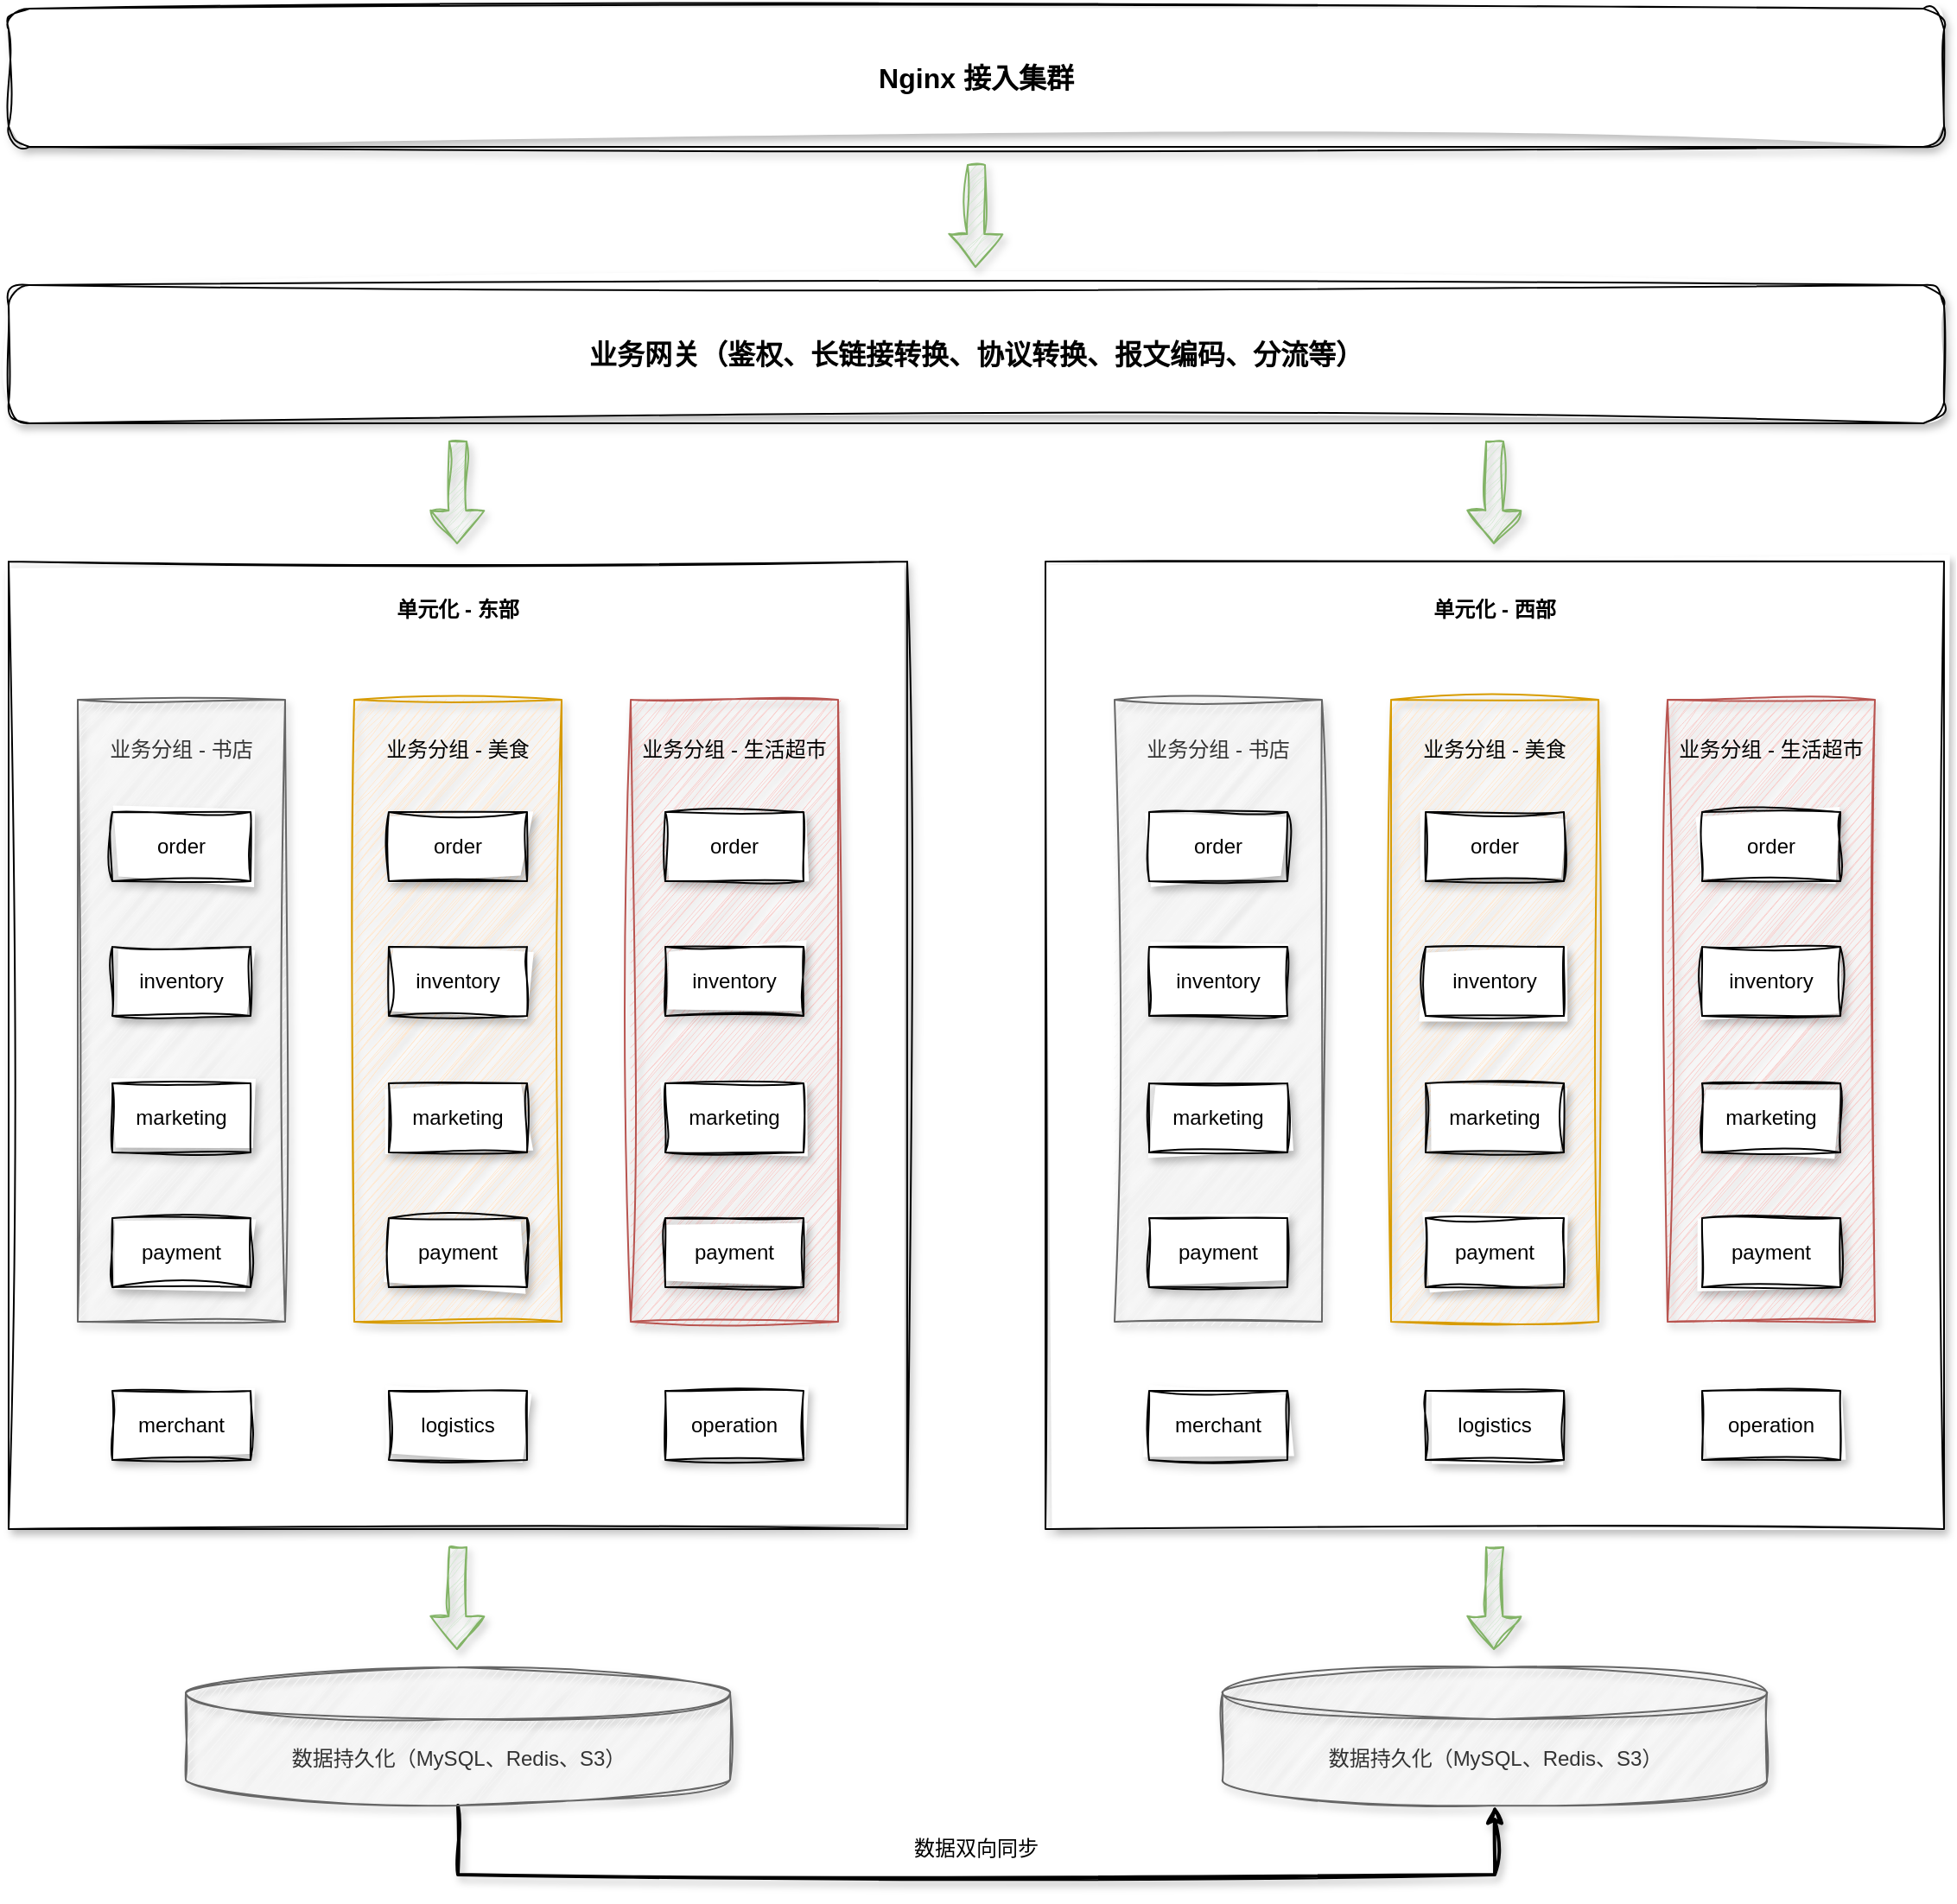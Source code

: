 <mxfile version="21.3.8" type="github">
  <diagram name="第 1 页" id="0wyQip5AG9XkoKfpY7_L">
    <mxGraphModel dx="2607" dy="1505" grid="1" gridSize="10" guides="1" tooltips="1" connect="1" arrows="1" fold="1" page="1" pageScale="1" pageWidth="827" pageHeight="1169" math="0" shadow="0">
      <root>
        <mxCell id="0" />
        <mxCell id="1" parent="0" />
        <mxCell id="F6DLIAPsIgunCA8W94Jn-1" value="&lt;b&gt;&lt;font style=&quot;font-size: 16px;&quot;&gt;Nginx 接入集群&lt;/font&gt;&lt;/b&gt;" style="rounded=1;whiteSpace=wrap;html=1;sketch=1;curveFitting=1;jiggle=2;shadow=1;" parent="1" vertex="1">
          <mxGeometry x="80" y="80" width="1120" height="80" as="geometry" />
        </mxCell>
        <mxCell id="F6DLIAPsIgunCA8W94Jn-2" value="&lt;b&gt;单元化 - 东部&lt;br&gt;&lt;br&gt;&lt;br&gt;&lt;br&gt;&lt;br&gt;&lt;br&gt;&lt;br&gt;&lt;br&gt;&lt;br&gt;&lt;br&gt;&lt;br&gt;&lt;br&gt;&lt;br&gt;&lt;br&gt;&lt;br&gt;&lt;br&gt;&lt;br&gt;&lt;br&gt;&lt;br&gt;&lt;br&gt;&lt;br&gt;&lt;br&gt;&lt;br&gt;&lt;br&gt;&lt;br&gt;&lt;br&gt;&lt;br&gt;&lt;br&gt;&lt;br&gt;&lt;br&gt;&lt;br&gt;&lt;br&gt;&lt;br&gt;&lt;br&gt;&lt;br&gt;&lt;br&gt;&lt;/b&gt;" style="rounded=0;whiteSpace=wrap;html=1;sketch=1;curveFitting=1;jiggle=2;shadow=1;" parent="1" vertex="1">
          <mxGeometry x="80" y="400" width="520" height="560" as="geometry" />
        </mxCell>
        <mxCell id="F6DLIAPsIgunCA8W94Jn-4" value="业务分组 - 书店&lt;br&gt;&lt;br&gt;&lt;br&gt;&lt;br&gt;&lt;br&gt;&lt;br&gt;&lt;br&gt;&lt;br&gt;&lt;br&gt;&lt;br&gt;&lt;br&gt;&lt;br&gt;&lt;br&gt;&lt;br&gt;&lt;br&gt;&lt;br&gt;&lt;br&gt;&lt;br&gt;&lt;br&gt;&lt;br&gt;&lt;br&gt;&lt;br&gt;" style="rounded=0;whiteSpace=wrap;html=1;fillColor=#f5f5f5;fontColor=#333333;strokeColor=#666666;sketch=1;curveFitting=1;jiggle=2;shadow=1;" parent="1" vertex="1">
          <mxGeometry x="120" y="480" width="120" height="360" as="geometry" />
        </mxCell>
        <mxCell id="F6DLIAPsIgunCA8W94Jn-10" value="order" style="rounded=0;whiteSpace=wrap;html=1;sketch=1;curveFitting=1;jiggle=2;shadow=1;" parent="1" vertex="1">
          <mxGeometry x="140" y="545" width="80" height="40" as="geometry" />
        </mxCell>
        <mxCell id="F6DLIAPsIgunCA8W94Jn-11" value="inventory" style="rounded=0;whiteSpace=wrap;html=1;sketch=1;curveFitting=1;jiggle=2;shadow=1;" parent="1" vertex="1">
          <mxGeometry x="140" y="623" width="80" height="40" as="geometry" />
        </mxCell>
        <mxCell id="F6DLIAPsIgunCA8W94Jn-12" value="marketing" style="rounded=0;whiteSpace=wrap;html=1;sketch=1;curveFitting=1;jiggle=2;shadow=1;" parent="1" vertex="1">
          <mxGeometry x="140" y="702" width="80" height="40" as="geometry" />
        </mxCell>
        <mxCell id="F6DLIAPsIgunCA8W94Jn-13" value="payment" style="rounded=0;whiteSpace=wrap;html=1;sketch=1;curveFitting=1;jiggle=2;shadow=1;" parent="1" vertex="1">
          <mxGeometry x="140" y="780" width="80" height="40" as="geometry" />
        </mxCell>
        <mxCell id="F6DLIAPsIgunCA8W94Jn-14" value="业务分组 - 美食&lt;br&gt;&lt;br&gt;&lt;br&gt;&lt;br&gt;&lt;br&gt;&lt;br&gt;&lt;br&gt;&lt;br&gt;&lt;br&gt;&lt;br&gt;&lt;br&gt;&lt;br&gt;&lt;br&gt;&lt;br&gt;&lt;br&gt;&lt;br&gt;&lt;br&gt;&lt;br&gt;&lt;br&gt;&lt;br&gt;&lt;br&gt;&lt;br&gt;" style="rounded=0;whiteSpace=wrap;html=1;fillColor=#ffe6cc;strokeColor=#d79b00;sketch=1;curveFitting=1;jiggle=2;shadow=1;" parent="1" vertex="1">
          <mxGeometry x="280" y="480" width="120" height="360" as="geometry" />
        </mxCell>
        <mxCell id="F6DLIAPsIgunCA8W94Jn-15" value="order" style="rounded=0;whiteSpace=wrap;html=1;sketch=1;curveFitting=1;jiggle=2;shadow=1;" parent="1" vertex="1">
          <mxGeometry x="300" y="545" width="80" height="40" as="geometry" />
        </mxCell>
        <mxCell id="F6DLIAPsIgunCA8W94Jn-16" value="inventory" style="rounded=0;whiteSpace=wrap;html=1;sketch=1;curveFitting=1;jiggle=2;shadow=1;" parent="1" vertex="1">
          <mxGeometry x="300" y="623" width="80" height="40" as="geometry" />
        </mxCell>
        <mxCell id="F6DLIAPsIgunCA8W94Jn-17" value="marketing" style="rounded=0;whiteSpace=wrap;html=1;sketch=1;curveFitting=1;jiggle=2;shadow=1;" parent="1" vertex="1">
          <mxGeometry x="300" y="702" width="80" height="40" as="geometry" />
        </mxCell>
        <mxCell id="F6DLIAPsIgunCA8W94Jn-18" value="payment" style="rounded=0;whiteSpace=wrap;html=1;sketch=1;curveFitting=1;jiggle=2;shadow=1;" parent="1" vertex="1">
          <mxGeometry x="300" y="780" width="80" height="40" as="geometry" />
        </mxCell>
        <mxCell id="F6DLIAPsIgunCA8W94Jn-19" value="业务分组 - 生活超市&lt;br&gt;&lt;br&gt;&lt;br&gt;&lt;br&gt;&lt;br&gt;&lt;br&gt;&lt;br&gt;&lt;br&gt;&lt;br&gt;&lt;br&gt;&lt;br&gt;&lt;br&gt;&lt;br&gt;&lt;br&gt;&lt;br&gt;&lt;br&gt;&lt;br&gt;&lt;br&gt;&lt;br&gt;&lt;br&gt;&lt;br&gt;&lt;br&gt;" style="rounded=0;whiteSpace=wrap;html=1;fillColor=#f8cecc;strokeColor=#b85450;sketch=1;curveFitting=1;jiggle=2;shadow=1;" parent="1" vertex="1">
          <mxGeometry x="440" y="480" width="120" height="360" as="geometry" />
        </mxCell>
        <mxCell id="F6DLIAPsIgunCA8W94Jn-20" value="order" style="rounded=0;whiteSpace=wrap;html=1;sketch=1;curveFitting=1;jiggle=2;shadow=1;" parent="1" vertex="1">
          <mxGeometry x="460" y="545" width="80" height="40" as="geometry" />
        </mxCell>
        <mxCell id="F6DLIAPsIgunCA8W94Jn-21" value="inventory" style="rounded=0;whiteSpace=wrap;html=1;sketch=1;curveFitting=1;jiggle=2;shadow=1;" parent="1" vertex="1">
          <mxGeometry x="460" y="623" width="80" height="40" as="geometry" />
        </mxCell>
        <mxCell id="F6DLIAPsIgunCA8W94Jn-22" value="marketing" style="rounded=0;whiteSpace=wrap;html=1;sketch=1;curveFitting=1;jiggle=2;shadow=1;" parent="1" vertex="1">
          <mxGeometry x="460" y="702" width="80" height="40" as="geometry" />
        </mxCell>
        <mxCell id="F6DLIAPsIgunCA8W94Jn-23" value="payment" style="rounded=0;whiteSpace=wrap;html=1;sketch=1;curveFitting=1;jiggle=2;shadow=1;" parent="1" vertex="1">
          <mxGeometry x="460" y="780" width="80" height="40" as="geometry" />
        </mxCell>
        <mxCell id="F6DLIAPsIgunCA8W94Jn-24" value="merchant" style="rounded=0;whiteSpace=wrap;html=1;sketch=1;curveFitting=1;jiggle=2;shadow=1;" parent="1" vertex="1">
          <mxGeometry x="140" y="880" width="80" height="40" as="geometry" />
        </mxCell>
        <mxCell id="F6DLIAPsIgunCA8W94Jn-25" value="logistics" style="rounded=0;whiteSpace=wrap;html=1;sketch=1;curveFitting=1;jiggle=2;shadow=1;" parent="1" vertex="1">
          <mxGeometry x="300" y="880" width="80" height="40" as="geometry" />
        </mxCell>
        <mxCell id="F6DLIAPsIgunCA8W94Jn-26" value="operation" style="rounded=0;whiteSpace=wrap;html=1;sketch=1;curveFitting=1;jiggle=2;shadow=1;" parent="1" vertex="1">
          <mxGeometry x="460" y="880" width="80" height="40" as="geometry" />
        </mxCell>
        <mxCell id="F6DLIAPsIgunCA8W94Jn-51" style="edgeStyle=orthogonalEdgeStyle;rounded=0;orthogonalLoop=1;jettySize=auto;html=1;entryX=0.5;entryY=1;entryDx=0;entryDy=0;entryPerimeter=0;strokeWidth=2;sketch=1;curveFitting=1;jiggle=2;shadow=1;" parent="1" source="F6DLIAPsIgunCA8W94Jn-27" target="F6DLIAPsIgunCA8W94Jn-50" edge="1">
          <mxGeometry relative="1" as="geometry">
            <Array as="points">
              <mxPoint x="340" y="1160" />
              <mxPoint x="940" y="1160" />
            </Array>
          </mxGeometry>
        </mxCell>
        <mxCell id="F6DLIAPsIgunCA8W94Jn-27" value="数据持久化（MySQL、Redis、S3）" style="shape=cylinder3;whiteSpace=wrap;html=1;boundedLbl=1;backgroundOutline=1;size=15;sketch=1;curveFitting=1;jiggle=2;shadow=1;fillColor=#f5f5f5;fontColor=#333333;strokeColor=#666666;" parent="1" vertex="1">
          <mxGeometry x="182.5" y="1040" width="315" height="80" as="geometry" />
        </mxCell>
        <mxCell id="F6DLIAPsIgunCA8W94Jn-28" value="&lt;b&gt;单元化 - 西部&lt;br&gt;&lt;br&gt;&lt;br&gt;&lt;br&gt;&lt;br&gt;&lt;br&gt;&lt;br&gt;&lt;br&gt;&lt;br&gt;&lt;br&gt;&lt;br&gt;&lt;br&gt;&lt;br&gt;&lt;br&gt;&lt;br&gt;&lt;br&gt;&lt;br&gt;&lt;br&gt;&lt;br&gt;&lt;br&gt;&lt;br&gt;&lt;br&gt;&lt;br&gt;&lt;br&gt;&lt;br&gt;&lt;br&gt;&lt;br&gt;&lt;br&gt;&lt;br&gt;&lt;br&gt;&lt;br&gt;&lt;br&gt;&lt;br&gt;&lt;br&gt;&lt;br&gt;&lt;br&gt;&lt;/b&gt;" style="rounded=0;whiteSpace=wrap;html=1;sketch=1;curveFitting=1;jiggle=2;shadow=1;" parent="1" vertex="1">
          <mxGeometry x="680" y="400" width="520" height="560" as="geometry" />
        </mxCell>
        <mxCell id="F6DLIAPsIgunCA8W94Jn-29" value="业务分组 - 书店&lt;br&gt;&lt;br&gt;&lt;br&gt;&lt;br&gt;&lt;br&gt;&lt;br&gt;&lt;br&gt;&lt;br&gt;&lt;br&gt;&lt;br&gt;&lt;br&gt;&lt;br&gt;&lt;br&gt;&lt;br&gt;&lt;br&gt;&lt;br&gt;&lt;br&gt;&lt;br&gt;&lt;br&gt;&lt;br&gt;&lt;br&gt;&lt;br&gt;" style="rounded=0;whiteSpace=wrap;html=1;fillColor=#f5f5f5;fontColor=#333333;strokeColor=#666666;sketch=1;curveFitting=1;jiggle=2;shadow=1;" parent="1" vertex="1">
          <mxGeometry x="720" y="480" width="120" height="360" as="geometry" />
        </mxCell>
        <mxCell id="F6DLIAPsIgunCA8W94Jn-30" value="order" style="rounded=0;whiteSpace=wrap;html=1;sketch=1;curveFitting=1;jiggle=2;shadow=1;" parent="1" vertex="1">
          <mxGeometry x="740" y="545" width="80" height="40" as="geometry" />
        </mxCell>
        <mxCell id="F6DLIAPsIgunCA8W94Jn-31" value="inventory" style="rounded=0;whiteSpace=wrap;html=1;sketch=1;curveFitting=1;jiggle=2;shadow=1;" parent="1" vertex="1">
          <mxGeometry x="740" y="623" width="80" height="40" as="geometry" />
        </mxCell>
        <mxCell id="F6DLIAPsIgunCA8W94Jn-32" value="marketing" style="rounded=0;whiteSpace=wrap;html=1;sketch=1;curveFitting=1;jiggle=2;shadow=1;" parent="1" vertex="1">
          <mxGeometry x="740" y="702" width="80" height="40" as="geometry" />
        </mxCell>
        <mxCell id="F6DLIAPsIgunCA8W94Jn-33" value="payment" style="rounded=0;whiteSpace=wrap;html=1;sketch=1;curveFitting=1;jiggle=2;shadow=1;" parent="1" vertex="1">
          <mxGeometry x="740" y="780" width="80" height="40" as="geometry" />
        </mxCell>
        <mxCell id="F6DLIAPsIgunCA8W94Jn-34" value="业务分组 - 美食&lt;br&gt;&lt;br&gt;&lt;br&gt;&lt;br&gt;&lt;br&gt;&lt;br&gt;&lt;br&gt;&lt;br&gt;&lt;br&gt;&lt;br&gt;&lt;br&gt;&lt;br&gt;&lt;br&gt;&lt;br&gt;&lt;br&gt;&lt;br&gt;&lt;br&gt;&lt;br&gt;&lt;br&gt;&lt;br&gt;&lt;br&gt;&lt;br&gt;" style="rounded=0;whiteSpace=wrap;html=1;fillColor=#ffe6cc;strokeColor=#d79b00;sketch=1;curveFitting=1;jiggle=2;shadow=1;" parent="1" vertex="1">
          <mxGeometry x="880" y="480" width="120" height="360" as="geometry" />
        </mxCell>
        <mxCell id="F6DLIAPsIgunCA8W94Jn-35" value="order" style="rounded=0;whiteSpace=wrap;html=1;sketch=1;curveFitting=1;jiggle=2;shadow=1;" parent="1" vertex="1">
          <mxGeometry x="900" y="545" width="80" height="40" as="geometry" />
        </mxCell>
        <mxCell id="F6DLIAPsIgunCA8W94Jn-36" value="inventory" style="rounded=0;whiteSpace=wrap;html=1;sketch=1;curveFitting=1;jiggle=2;shadow=1;" parent="1" vertex="1">
          <mxGeometry x="900" y="623" width="80" height="40" as="geometry" />
        </mxCell>
        <mxCell id="F6DLIAPsIgunCA8W94Jn-37" value="marketing" style="rounded=0;whiteSpace=wrap;html=1;sketch=1;curveFitting=1;jiggle=2;shadow=1;" parent="1" vertex="1">
          <mxGeometry x="900" y="702" width="80" height="40" as="geometry" />
        </mxCell>
        <mxCell id="F6DLIAPsIgunCA8W94Jn-38" value="payment" style="rounded=0;whiteSpace=wrap;html=1;sketch=1;curveFitting=1;jiggle=2;shadow=1;" parent="1" vertex="1">
          <mxGeometry x="900" y="780" width="80" height="40" as="geometry" />
        </mxCell>
        <mxCell id="F6DLIAPsIgunCA8W94Jn-39" value="业务分组 - 生活超市&lt;br&gt;&lt;br&gt;&lt;br&gt;&lt;br&gt;&lt;br&gt;&lt;br&gt;&lt;br&gt;&lt;br&gt;&lt;br&gt;&lt;br&gt;&lt;br&gt;&lt;br&gt;&lt;br&gt;&lt;br&gt;&lt;br&gt;&lt;br&gt;&lt;br&gt;&lt;br&gt;&lt;br&gt;&lt;br&gt;&lt;br&gt;&lt;br&gt;" style="rounded=0;whiteSpace=wrap;html=1;fillColor=#f8cecc;strokeColor=#b85450;sketch=1;curveFitting=1;jiggle=2;shadow=1;" parent="1" vertex="1">
          <mxGeometry x="1040" y="480" width="120" height="360" as="geometry" />
        </mxCell>
        <mxCell id="F6DLIAPsIgunCA8W94Jn-40" value="order" style="rounded=0;whiteSpace=wrap;html=1;sketch=1;curveFitting=1;jiggle=2;shadow=1;" parent="1" vertex="1">
          <mxGeometry x="1060" y="545" width="80" height="40" as="geometry" />
        </mxCell>
        <mxCell id="F6DLIAPsIgunCA8W94Jn-41" value="inventory" style="rounded=0;whiteSpace=wrap;html=1;sketch=1;curveFitting=1;jiggle=2;shadow=1;" parent="1" vertex="1">
          <mxGeometry x="1060" y="623" width="80" height="40" as="geometry" />
        </mxCell>
        <mxCell id="F6DLIAPsIgunCA8W94Jn-42" value="marketing" style="rounded=0;whiteSpace=wrap;html=1;sketch=1;curveFitting=1;jiggle=2;shadow=1;" parent="1" vertex="1">
          <mxGeometry x="1060" y="702" width="80" height="40" as="geometry" />
        </mxCell>
        <mxCell id="F6DLIAPsIgunCA8W94Jn-43" value="payment" style="rounded=0;whiteSpace=wrap;html=1;sketch=1;curveFitting=1;jiggle=2;shadow=1;" parent="1" vertex="1">
          <mxGeometry x="1060" y="780" width="80" height="40" as="geometry" />
        </mxCell>
        <mxCell id="F6DLIAPsIgunCA8W94Jn-44" value="merchant" style="rounded=0;whiteSpace=wrap;html=1;sketch=1;curveFitting=1;jiggle=2;shadow=1;" parent="1" vertex="1">
          <mxGeometry x="740" y="880" width="80" height="40" as="geometry" />
        </mxCell>
        <mxCell id="F6DLIAPsIgunCA8W94Jn-45" value="logistics" style="rounded=0;whiteSpace=wrap;html=1;sketch=1;curveFitting=1;jiggle=2;shadow=1;" parent="1" vertex="1">
          <mxGeometry x="900" y="880" width="80" height="40" as="geometry" />
        </mxCell>
        <mxCell id="F6DLIAPsIgunCA8W94Jn-46" value="operation" style="rounded=0;whiteSpace=wrap;html=1;sketch=1;curveFitting=1;jiggle=2;shadow=1;" parent="1" vertex="1">
          <mxGeometry x="1060" y="880" width="80" height="40" as="geometry" />
        </mxCell>
        <mxCell id="F6DLIAPsIgunCA8W94Jn-48" value="&lt;span style=&quot;font-size: 16px;&quot;&gt;&lt;b&gt;业务网关（鉴权、长链接转换、协议转换、报文编码、分流等）&lt;/b&gt;&lt;/span&gt;" style="rounded=1;whiteSpace=wrap;html=1;sketch=1;curveFitting=1;jiggle=2;shadow=1;" parent="1" vertex="1">
          <mxGeometry x="80" y="240" width="1120" height="80" as="geometry" />
        </mxCell>
        <mxCell id="F6DLIAPsIgunCA8W94Jn-50" value="数据持久化（MySQL、Redis、S3）" style="shape=cylinder3;whiteSpace=wrap;html=1;boundedLbl=1;backgroundOutline=1;size=15;sketch=1;curveFitting=1;jiggle=2;shadow=1;fillColor=#f5f5f5;fontColor=#333333;strokeColor=#666666;" parent="1" vertex="1">
          <mxGeometry x="782.5" y="1040" width="315" height="80" as="geometry" />
        </mxCell>
        <mxCell id="F6DLIAPsIgunCA8W94Jn-52" value="数据双向同步" style="text;html=1;strokeColor=none;fillColor=none;align=center;verticalAlign=middle;whiteSpace=wrap;rounded=0;sketch=1;curveFitting=1;jiggle=2;shadow=1;" parent="1" vertex="1">
          <mxGeometry x="560" y="1130" width="160" height="30" as="geometry" />
        </mxCell>
        <mxCell id="F6DLIAPsIgunCA8W94Jn-53" value="" style="shape=flexArrow;endArrow=classic;html=1;rounded=0;fillColor=#d5e8d4;strokeColor=#82b366;sketch=1;curveFitting=1;jiggle=2;shadow=1;" parent="1" edge="1">
          <mxGeometry width="50" height="50" relative="1" as="geometry">
            <mxPoint x="340" y="330" as="sourcePoint" />
            <mxPoint x="339.5" y="390" as="targetPoint" />
          </mxGeometry>
        </mxCell>
        <mxCell id="F6DLIAPsIgunCA8W94Jn-54" value="" style="shape=flexArrow;endArrow=classic;html=1;rounded=0;fillColor=#d5e8d4;strokeColor=#82b366;sketch=1;curveFitting=1;jiggle=2;shadow=1;" parent="1" edge="1">
          <mxGeometry width="50" height="50" relative="1" as="geometry">
            <mxPoint x="940" y="330" as="sourcePoint" />
            <mxPoint x="939.5" y="390" as="targetPoint" />
          </mxGeometry>
        </mxCell>
        <mxCell id="TgFwjFaZ1kg0cYab_2zA-2" value="" style="shape=flexArrow;endArrow=classic;html=1;rounded=0;fillColor=#d5e8d4;strokeColor=#82b366;sketch=1;curveFitting=1;jiggle=2;shadow=1;" parent="1" edge="1">
          <mxGeometry width="50" height="50" relative="1" as="geometry">
            <mxPoint x="640" y="170" as="sourcePoint" />
            <mxPoint x="639.5" y="230" as="targetPoint" />
          </mxGeometry>
        </mxCell>
        <mxCell id="TgFwjFaZ1kg0cYab_2zA-3" value="" style="shape=flexArrow;endArrow=classic;html=1;rounded=0;fillColor=#d5e8d4;strokeColor=#82b366;sketch=1;curveFitting=1;jiggle=2;shadow=1;" parent="1" edge="1">
          <mxGeometry width="50" height="50" relative="1" as="geometry">
            <mxPoint x="340" y="970" as="sourcePoint" />
            <mxPoint x="339.5" y="1030" as="targetPoint" />
          </mxGeometry>
        </mxCell>
        <mxCell id="TgFwjFaZ1kg0cYab_2zA-4" value="" style="shape=flexArrow;endArrow=classic;html=1;rounded=0;fillColor=#d5e8d4;strokeColor=#82b366;sketch=1;curveFitting=1;jiggle=2;shadow=1;" parent="1" edge="1">
          <mxGeometry width="50" height="50" relative="1" as="geometry">
            <mxPoint x="940" y="970" as="sourcePoint" />
            <mxPoint x="939.5" y="1030" as="targetPoint" />
          </mxGeometry>
        </mxCell>
      </root>
    </mxGraphModel>
  </diagram>
</mxfile>
